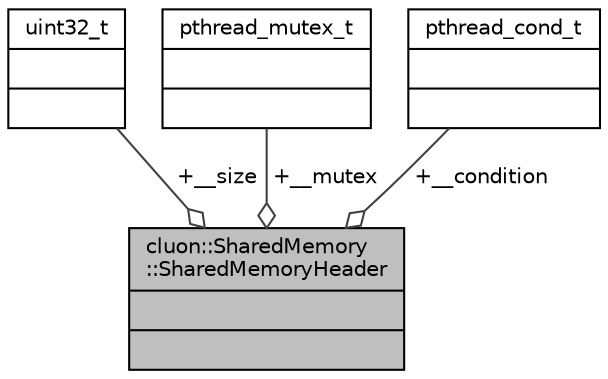 digraph "cluon::SharedMemory::SharedMemoryHeader"
{
 // LATEX_PDF_SIZE
  edge [fontname="Helvetica",fontsize="10",labelfontname="Helvetica",labelfontsize="10"];
  node [fontname="Helvetica",fontsize="10",shape=record];
  Node1 [label="{cluon::SharedMemory\l::SharedMemoryHeader\n||}",height=0.2,width=0.4,color="black", fillcolor="grey75", style="filled", fontcolor="black",tooltip=" "];
  Node2 -> Node1 [color="grey25",fontsize="10",style="solid",label=" +__size" ,arrowhead="odiamond"];
  Node2 [label="{uint32_t\n||}",height=0.2,width=0.4,color="black", fillcolor="white", style="filled",tooltip=" "];
  Node3 -> Node1 [color="grey25",fontsize="10",style="solid",label=" +__mutex" ,arrowhead="odiamond"];
  Node3 [label="{pthread_mutex_t\n||}",height=0.2,width=0.4,color="black", fillcolor="white", style="filled",tooltip=" "];
  Node4 -> Node1 [color="grey25",fontsize="10",style="solid",label=" +__condition" ,arrowhead="odiamond"];
  Node4 [label="{pthread_cond_t\n||}",height=0.2,width=0.4,color="black", fillcolor="white", style="filled",tooltip=" "];
}
